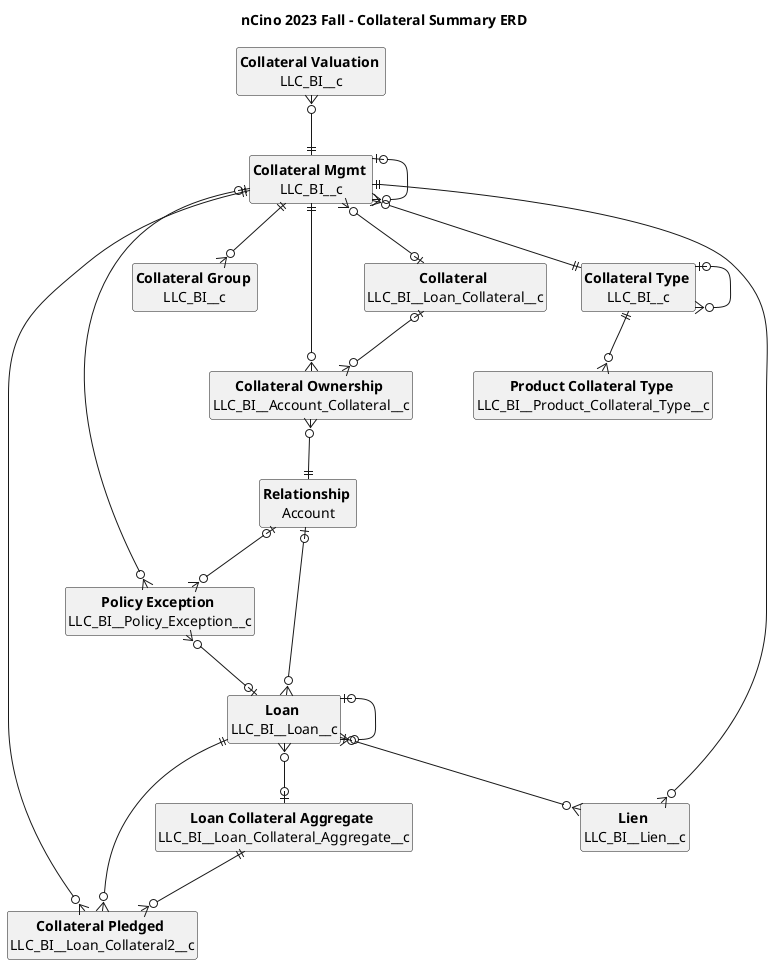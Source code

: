 @startuml
'https://plantuml.com/class-diagram

title nCino 2023 Fall - Collateral Summary ERD

'skinparam classBorderThickness 0

hide circle
hide empty methods
hide empty fields


entity Relationship as "<b>Relationship</b> \nAccount"
entity CollateralPledged as "<b>Collateral Pledged</b> \nLLC_BI__Loan_Collateral2__c"
entity PolicyException as "<b>Policy Exception</b> \nLLC_BI__Policy_Exception__c"
entity CollateralMgmt as "<b>Collateral Mgmt</b> \nLLC_BI__c"
entity CollateralGroup as "<b>Collateral Group</b> \nLLC_BI__c"
entity CollateralOwnership as "<b>Collateral Ownership</b> \nLLC_BI__Account_Collateral__c"
entity Collateral as "<b>Collateral</b> \nLLC_BI__Loan_Collateral__c"
entity LoanCollateralAggregate as "<b>Loan Collateral Aggregate</b> \nLLC_BI__Loan_Collateral_Aggregate__c"
entity CollateralValuation as "<b>Collateral Valuation</b> \nLLC_BI__c"
entity CollateralType as "<b>Collateral Type</b> \nLLC_BI__c"
entity ProductCollateralType as "<b>Product Collateral Type</b> \nLLC_BI__Product_Collateral_Type__c"
entity Loan as "<b>Loan</b> \nLLC_BI__Loan__c"
entity Lien as "<b>Lien</b> \nLLC_BI__Lien__c"

CollateralValuation }o--|| CollateralMgmt
CollateralMgmt |o--o{ PolicyException
CollateralMgmt |o--o{ CollateralMgmt
CollateralMgmt ||--o{ CollateralOwnership
CollateralMgmt }o--o| Collateral
CollateralMgmt ||--o{ CollateralGroup
CollateralMgmt ||--o{ Lien
CollateralMgmt ||--o{ CollateralPledged
CollateralMgmt }o--|| CollateralType
CollateralType |o--o{ CollateralType
CollateralType ||--o{ ProductCollateralType
Collateral |o--o{ CollateralOwnership
CollateralOwnership }o--|| Relationship
Relationship |o--o{ PolicyException
Relationship |o--o{ Loan
PolicyException }o--o| Loan
Loan |o--o{ Loan
Loan |o--o{ Lien
Loan ||--o{ CollateralPledged
Loan }o--o| LoanCollateralAggregate
LoanCollateralAggregate ||--o{ CollateralPledged

@enduml
